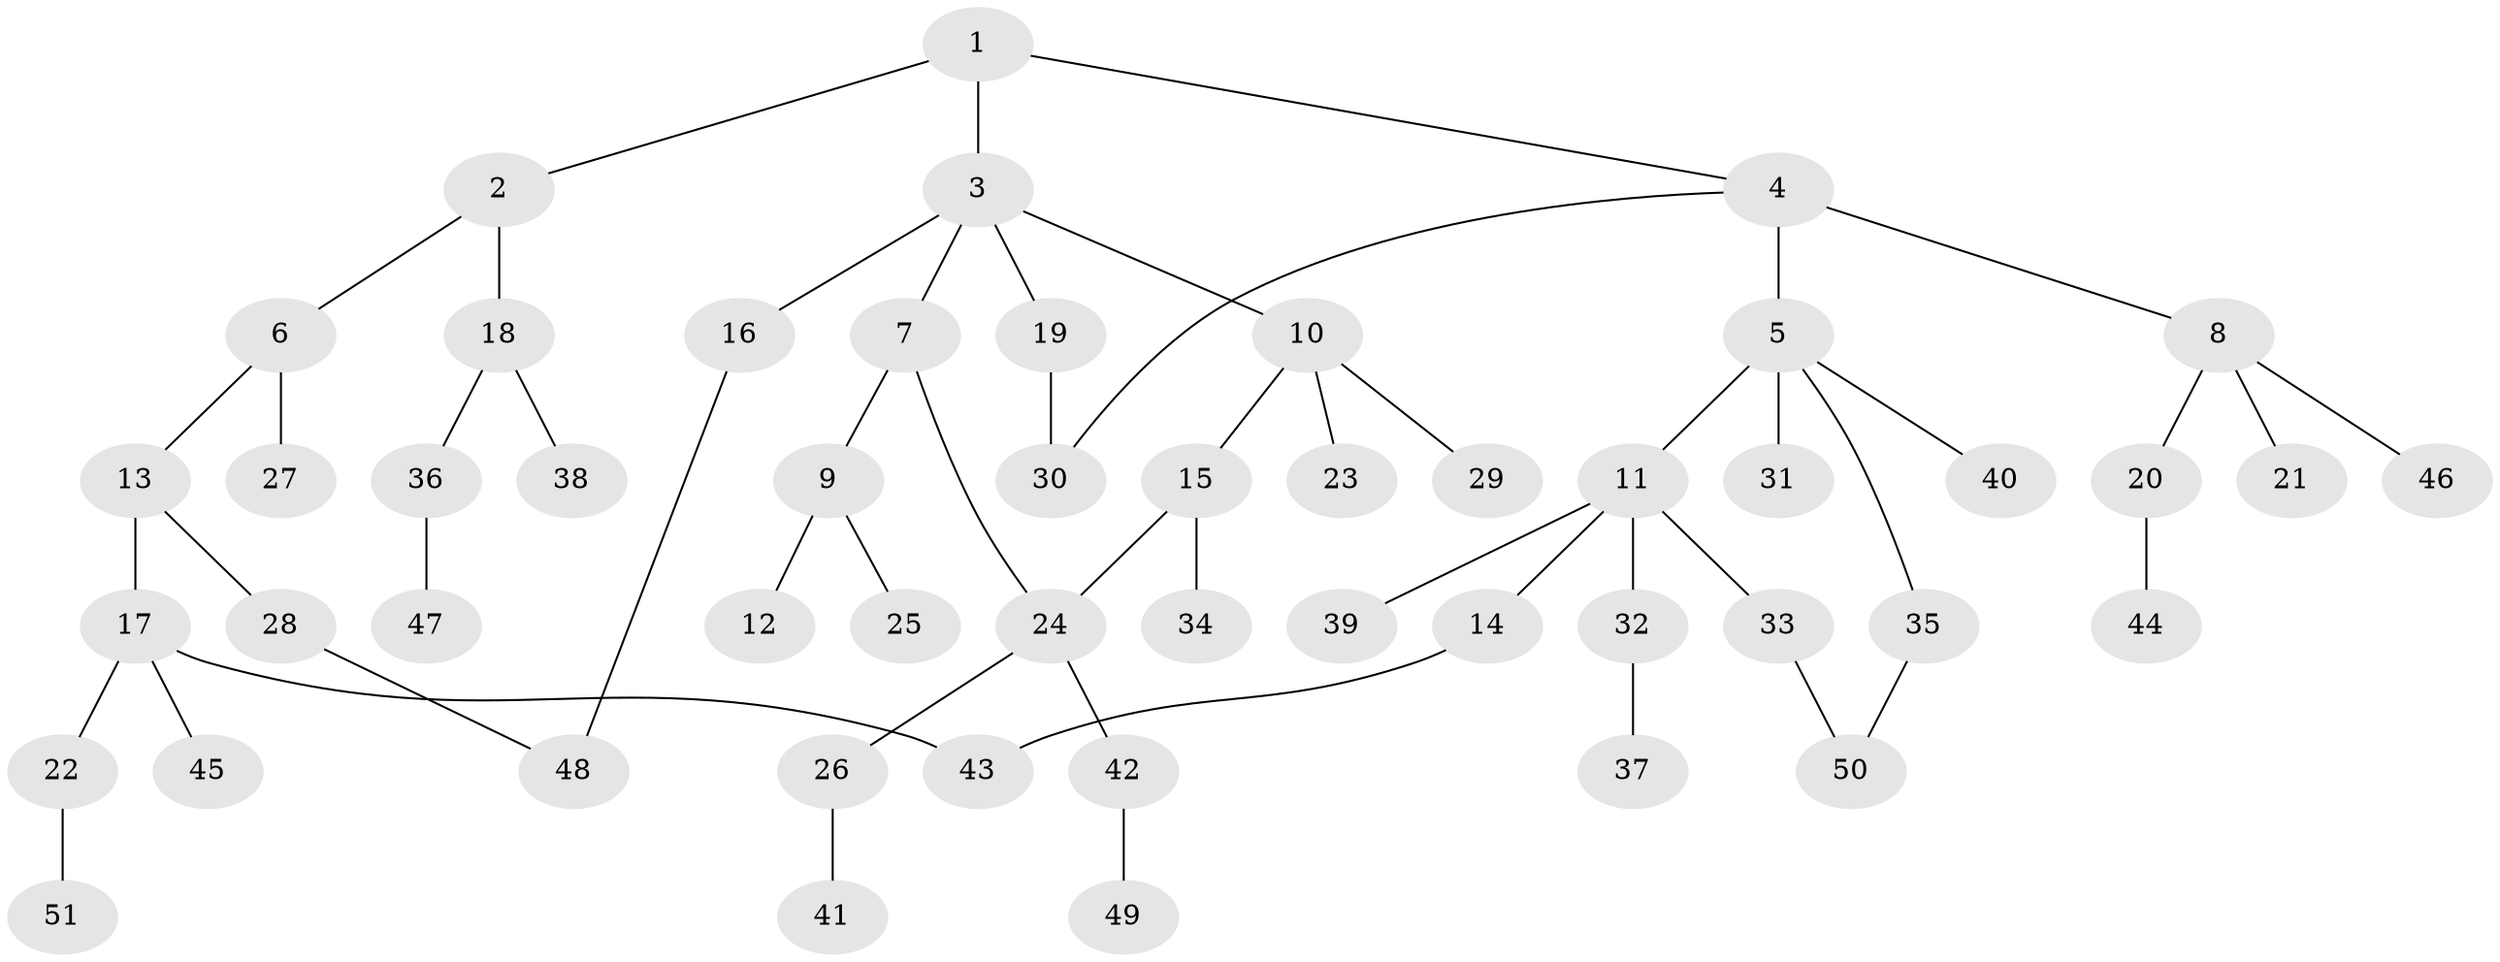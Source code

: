 // original degree distribution, {4: 0.08823529411764706, 3: 0.14705882352941177, 1: 0.5098039215686274, 8: 0.0196078431372549, 5: 0.049019607843137254, 2: 0.18627450980392157}
// Generated by graph-tools (version 1.1) at 2025/34/03/09/25 02:34:28]
// undirected, 51 vertices, 55 edges
graph export_dot {
graph [start="1"]
  node [color=gray90,style=filled];
  1;
  2;
  3;
  4;
  5;
  6;
  7;
  8;
  9;
  10;
  11;
  12;
  13;
  14;
  15;
  16;
  17;
  18;
  19;
  20;
  21;
  22;
  23;
  24;
  25;
  26;
  27;
  28;
  29;
  30;
  31;
  32;
  33;
  34;
  35;
  36;
  37;
  38;
  39;
  40;
  41;
  42;
  43;
  44;
  45;
  46;
  47;
  48;
  49;
  50;
  51;
  1 -- 2 [weight=1.0];
  1 -- 3 [weight=1.0];
  1 -- 4 [weight=1.0];
  2 -- 6 [weight=1.0];
  2 -- 18 [weight=1.0];
  3 -- 7 [weight=1.0];
  3 -- 10 [weight=1.0];
  3 -- 16 [weight=1.0];
  3 -- 19 [weight=1.0];
  4 -- 5 [weight=3.0];
  4 -- 8 [weight=1.0];
  4 -- 30 [weight=1.0];
  5 -- 11 [weight=1.0];
  5 -- 31 [weight=1.0];
  5 -- 35 [weight=1.0];
  5 -- 40 [weight=1.0];
  6 -- 13 [weight=1.0];
  6 -- 27 [weight=1.0];
  7 -- 9 [weight=1.0];
  7 -- 24 [weight=1.0];
  8 -- 20 [weight=1.0];
  8 -- 21 [weight=1.0];
  8 -- 46 [weight=1.0];
  9 -- 12 [weight=1.0];
  9 -- 25 [weight=1.0];
  10 -- 15 [weight=1.0];
  10 -- 23 [weight=1.0];
  10 -- 29 [weight=1.0];
  11 -- 14 [weight=1.0];
  11 -- 32 [weight=1.0];
  11 -- 33 [weight=2.0];
  11 -- 39 [weight=1.0];
  13 -- 17 [weight=1.0];
  13 -- 28 [weight=1.0];
  14 -- 43 [weight=1.0];
  15 -- 24 [weight=1.0];
  15 -- 34 [weight=1.0];
  16 -- 48 [weight=1.0];
  17 -- 22 [weight=1.0];
  17 -- 43 [weight=1.0];
  17 -- 45 [weight=1.0];
  18 -- 36 [weight=1.0];
  18 -- 38 [weight=1.0];
  19 -- 30 [weight=1.0];
  20 -- 44 [weight=1.0];
  22 -- 51 [weight=1.0];
  24 -- 26 [weight=1.0];
  24 -- 42 [weight=1.0];
  26 -- 41 [weight=1.0];
  28 -- 48 [weight=1.0];
  32 -- 37 [weight=1.0];
  33 -- 50 [weight=1.0];
  35 -- 50 [weight=1.0];
  36 -- 47 [weight=1.0];
  42 -- 49 [weight=1.0];
}
